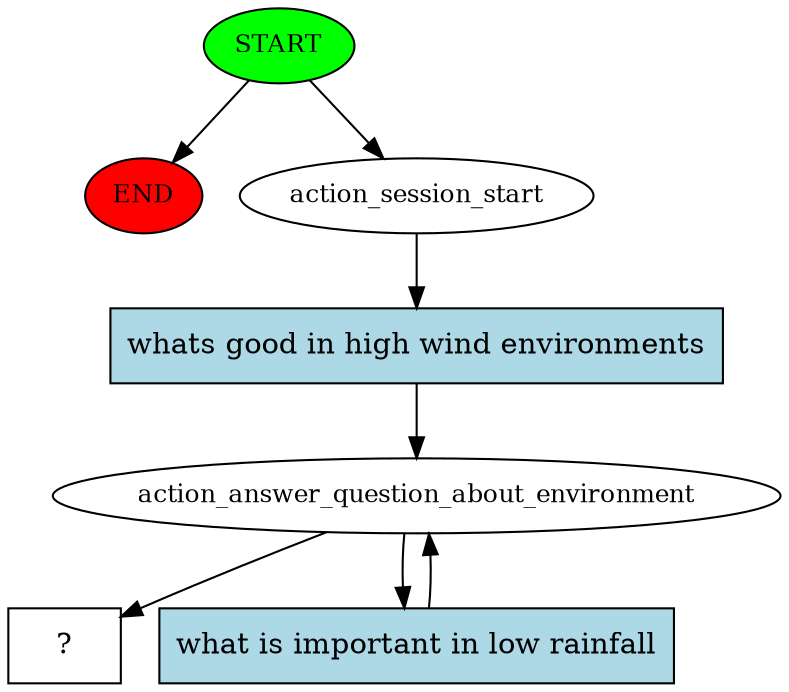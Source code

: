 digraph  {
0 [class="start active", fillcolor=green, fontsize=12, label=START, style=filled];
"-1" [class=end, fillcolor=red, fontsize=12, label=END, style=filled];
1 [class=active, fontsize=12, label=action_session_start];
2 [class=active, fontsize=12, label=action_answer_question_about_environment];
6 [class="intent dashed active", label="  ?  ", shape=rect];
7 [class="intent active", fillcolor=lightblue, label="whats good in high wind environments", shape=rect, style=filled];
8 [class="intent active", fillcolor=lightblue, label="what is important in low rainfall", shape=rect, style=filled];
0 -> "-1"  [class="", key=NONE, label=""];
0 -> 1  [class=active, key=NONE, label=""];
1 -> 7  [class=active, key=0];
2 -> 6  [class=active, key=NONE, label=""];
2 -> 8  [class=active, key=0];
7 -> 2  [class=active, key=0];
8 -> 2  [class=active, key=0];
}
